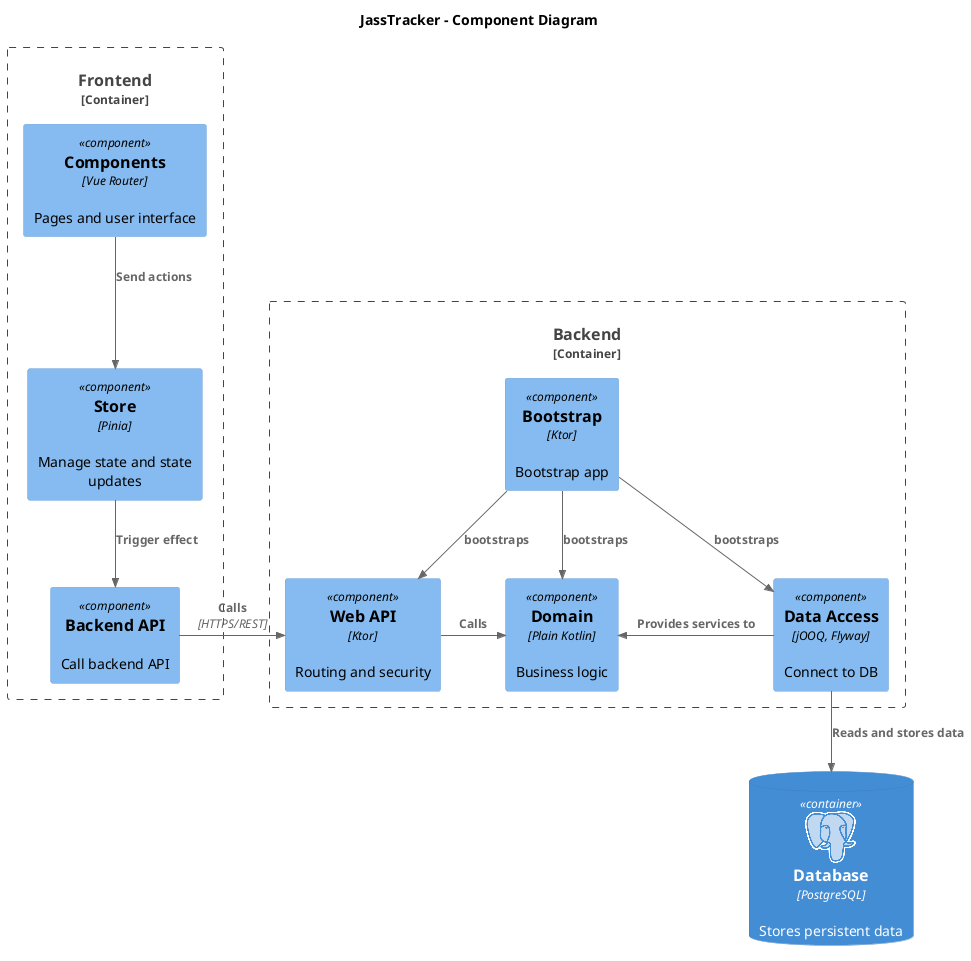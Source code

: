 @startuml ComponentDiagram
!include <C4/C4_Component>

!include <logos/postgresql>

title JassTracker - Component Diagram

Container_Boundary(frontend, "Frontend") {
    Component(components, "Components", "Vue Router", "Pages and user interface")
    Component(store, "Store", "Pinia", "Manage state and state updates")
    Component(backendApi, "Backend API", "", "Call backend API")
}

Container_Boundary(backend, "Backend") {
    Component(webApi, "Web API", "Ktor", "Routing and security")
    Component(domain, "Domain", "Plain Kotlin", "Business logic")
    Component(dataAccess, "Data Access", "jOOQ, Flyway", "Connect to DB")
    Component(bootstrap, "Bootstrap", "Ktor", "Bootstrap app")
}

ContainerDb(database, "Database", "PostgreSQL", "Stores persistent data", $sprite="postgresql")

Rel(components, store, "Send actions")
Rel(store, backendApi, "Trigger effect")
Rel_R(backendApi, webApi, "Calls", "HTTPS/REST")

Rel_R(webApi, domain, "Calls")
Rel_L(dataAccess, domain, "Provides services to")
Rel(dataAccess, database, "Reads and stores data")
Rel_D(bootstrap, webApi, "bootstraps")
Rel_D(bootstrap, dataAccess, "bootstraps")
Rel(bootstrap, domain, "bootstraps")

@enduml

